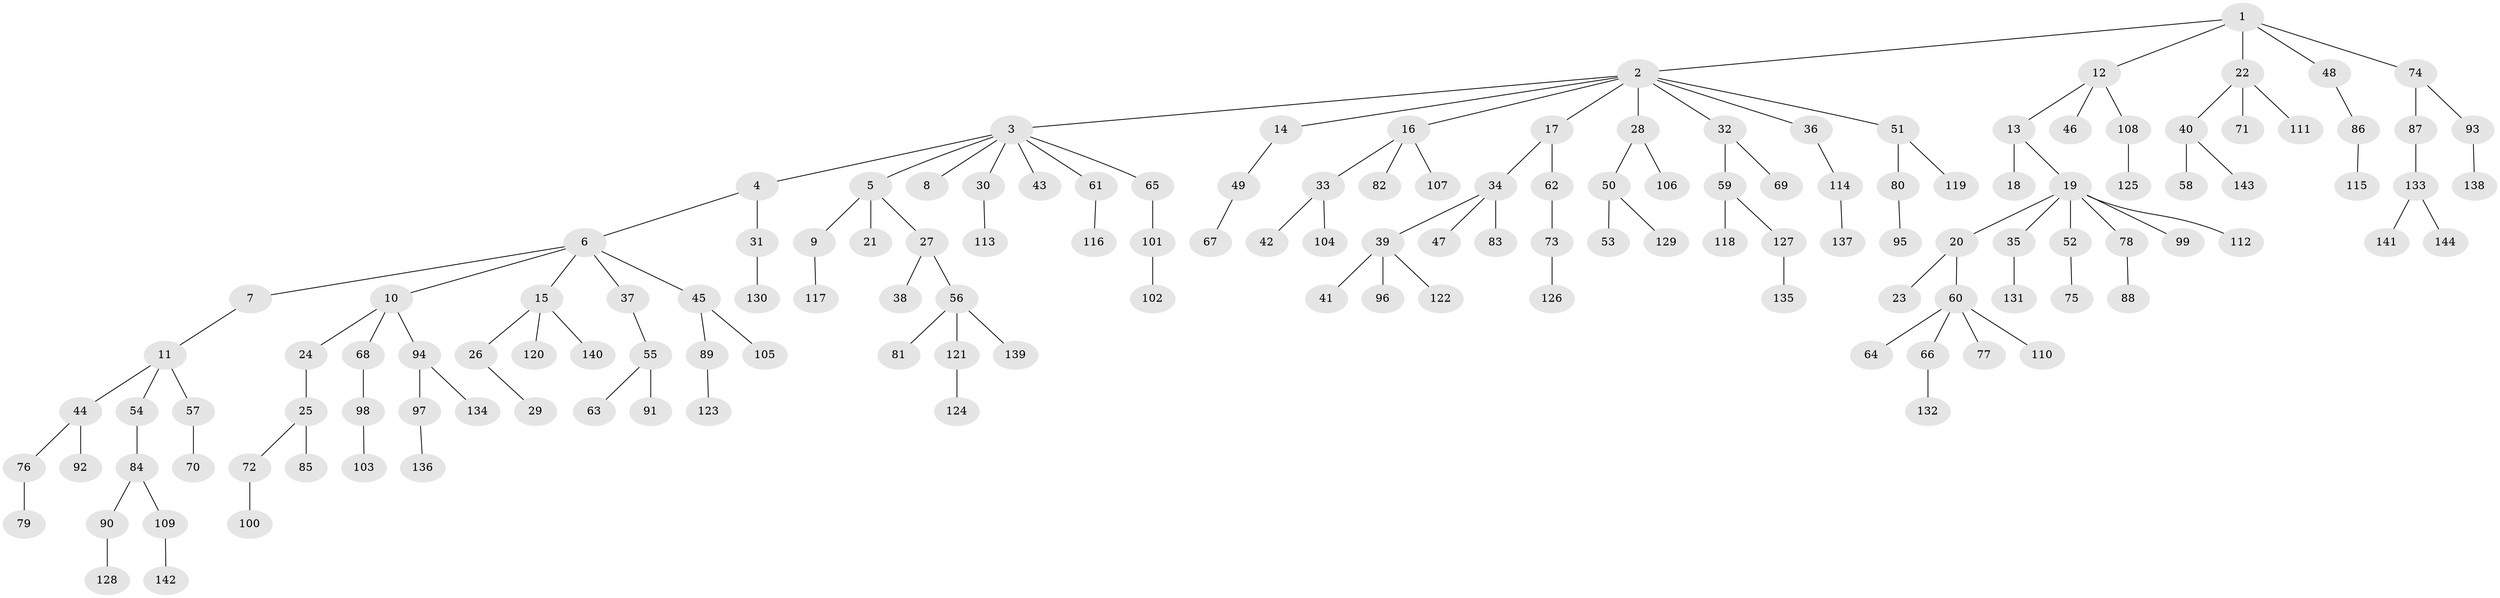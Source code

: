 // Generated by graph-tools (version 1.1) at 2025/26/03/09/25 03:26:28]
// undirected, 144 vertices, 143 edges
graph export_dot {
graph [start="1"]
  node [color=gray90,style=filled];
  1;
  2;
  3;
  4;
  5;
  6;
  7;
  8;
  9;
  10;
  11;
  12;
  13;
  14;
  15;
  16;
  17;
  18;
  19;
  20;
  21;
  22;
  23;
  24;
  25;
  26;
  27;
  28;
  29;
  30;
  31;
  32;
  33;
  34;
  35;
  36;
  37;
  38;
  39;
  40;
  41;
  42;
  43;
  44;
  45;
  46;
  47;
  48;
  49;
  50;
  51;
  52;
  53;
  54;
  55;
  56;
  57;
  58;
  59;
  60;
  61;
  62;
  63;
  64;
  65;
  66;
  67;
  68;
  69;
  70;
  71;
  72;
  73;
  74;
  75;
  76;
  77;
  78;
  79;
  80;
  81;
  82;
  83;
  84;
  85;
  86;
  87;
  88;
  89;
  90;
  91;
  92;
  93;
  94;
  95;
  96;
  97;
  98;
  99;
  100;
  101;
  102;
  103;
  104;
  105;
  106;
  107;
  108;
  109;
  110;
  111;
  112;
  113;
  114;
  115;
  116;
  117;
  118;
  119;
  120;
  121;
  122;
  123;
  124;
  125;
  126;
  127;
  128;
  129;
  130;
  131;
  132;
  133;
  134;
  135;
  136;
  137;
  138;
  139;
  140;
  141;
  142;
  143;
  144;
  1 -- 2;
  1 -- 12;
  1 -- 22;
  1 -- 48;
  1 -- 74;
  2 -- 3;
  2 -- 14;
  2 -- 16;
  2 -- 17;
  2 -- 28;
  2 -- 32;
  2 -- 36;
  2 -- 51;
  3 -- 4;
  3 -- 5;
  3 -- 8;
  3 -- 30;
  3 -- 43;
  3 -- 61;
  3 -- 65;
  4 -- 6;
  4 -- 31;
  5 -- 9;
  5 -- 21;
  5 -- 27;
  6 -- 7;
  6 -- 10;
  6 -- 15;
  6 -- 37;
  6 -- 45;
  7 -- 11;
  9 -- 117;
  10 -- 24;
  10 -- 68;
  10 -- 94;
  11 -- 44;
  11 -- 54;
  11 -- 57;
  12 -- 13;
  12 -- 46;
  12 -- 108;
  13 -- 18;
  13 -- 19;
  14 -- 49;
  15 -- 26;
  15 -- 120;
  15 -- 140;
  16 -- 33;
  16 -- 82;
  16 -- 107;
  17 -- 34;
  17 -- 62;
  19 -- 20;
  19 -- 35;
  19 -- 52;
  19 -- 78;
  19 -- 99;
  19 -- 112;
  20 -- 23;
  20 -- 60;
  22 -- 40;
  22 -- 71;
  22 -- 111;
  24 -- 25;
  25 -- 72;
  25 -- 85;
  26 -- 29;
  27 -- 38;
  27 -- 56;
  28 -- 50;
  28 -- 106;
  30 -- 113;
  31 -- 130;
  32 -- 59;
  32 -- 69;
  33 -- 42;
  33 -- 104;
  34 -- 39;
  34 -- 47;
  34 -- 83;
  35 -- 131;
  36 -- 114;
  37 -- 55;
  39 -- 41;
  39 -- 96;
  39 -- 122;
  40 -- 58;
  40 -- 143;
  44 -- 76;
  44 -- 92;
  45 -- 89;
  45 -- 105;
  48 -- 86;
  49 -- 67;
  50 -- 53;
  50 -- 129;
  51 -- 80;
  51 -- 119;
  52 -- 75;
  54 -- 84;
  55 -- 63;
  55 -- 91;
  56 -- 81;
  56 -- 121;
  56 -- 139;
  57 -- 70;
  59 -- 118;
  59 -- 127;
  60 -- 64;
  60 -- 66;
  60 -- 77;
  60 -- 110;
  61 -- 116;
  62 -- 73;
  65 -- 101;
  66 -- 132;
  68 -- 98;
  72 -- 100;
  73 -- 126;
  74 -- 87;
  74 -- 93;
  76 -- 79;
  78 -- 88;
  80 -- 95;
  84 -- 90;
  84 -- 109;
  86 -- 115;
  87 -- 133;
  89 -- 123;
  90 -- 128;
  93 -- 138;
  94 -- 97;
  94 -- 134;
  97 -- 136;
  98 -- 103;
  101 -- 102;
  108 -- 125;
  109 -- 142;
  114 -- 137;
  121 -- 124;
  127 -- 135;
  133 -- 141;
  133 -- 144;
}
